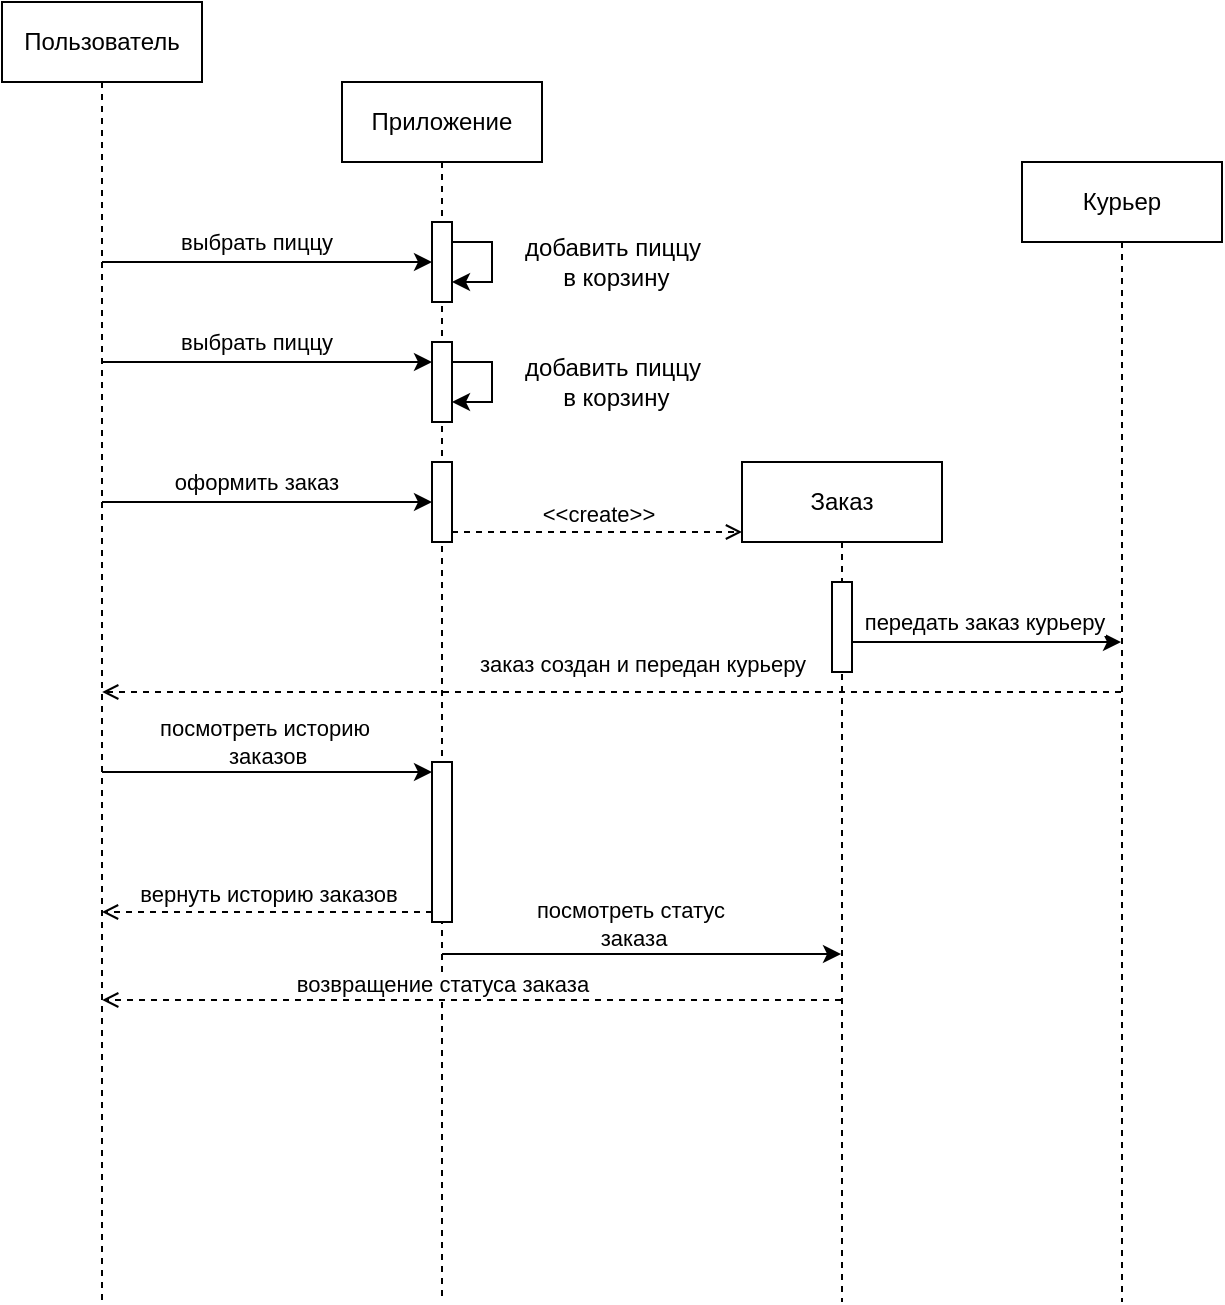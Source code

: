 <mxfile version="24.0.6" type="github">
  <diagram name="Страница — 1" id="hY87scyZslR1d9eWhfrw">
    <mxGraphModel dx="988" dy="543" grid="1" gridSize="10" guides="1" tooltips="1" connect="1" arrows="1" fold="1" page="1" pageScale="1" pageWidth="827" pageHeight="1169" math="0" shadow="0">
      <root>
        <mxCell id="0" />
        <mxCell id="1" parent="0" />
        <mxCell id="UCRyetdWfhHOHcdlKuk4-5" style="edgeStyle=elbowEdgeStyle;rounded=0;orthogonalLoop=1;jettySize=auto;html=1;elbow=vertical;curved=0;" parent="1" source="UCRyetdWfhHOHcdlKuk4-1" target="UCRyetdWfhHOHcdlKuk4-6" edge="1">
          <mxGeometry relative="1" as="geometry" />
        </mxCell>
        <mxCell id="UCRyetdWfhHOHcdlKuk4-7" value="выбрать пиццу" style="edgeLabel;html=1;align=center;verticalAlign=middle;resizable=0;points=[];" parent="UCRyetdWfhHOHcdlKuk4-5" vertex="1" connectable="0">
          <mxGeometry x="-0.243" y="1" relative="1" as="geometry">
            <mxPoint x="14" y="-9" as="offset" />
          </mxGeometry>
        </mxCell>
        <mxCell id="UCRyetdWfhHOHcdlKuk4-1" value="Пользователь" style="shape=umlLifeline;perimeter=lifelinePerimeter;whiteSpace=wrap;html=1;container=1;dropTarget=0;collapsible=0;recursiveResize=0;outlineConnect=0;portConstraint=eastwest;newEdgeStyle={&quot;edgeStyle&quot;:&quot;elbowEdgeStyle&quot;,&quot;elbow&quot;:&quot;vertical&quot;,&quot;curved&quot;:0,&quot;rounded&quot;:0};" parent="1" vertex="1">
          <mxGeometry x="210" y="150" width="100" height="650" as="geometry" />
        </mxCell>
        <mxCell id="UCRyetdWfhHOHcdlKuk4-3" value="Приложение" style="shape=umlLifeline;perimeter=lifelinePerimeter;whiteSpace=wrap;html=1;container=1;dropTarget=0;collapsible=0;recursiveResize=0;outlineConnect=0;portConstraint=eastwest;newEdgeStyle={&quot;edgeStyle&quot;:&quot;elbowEdgeStyle&quot;,&quot;elbow&quot;:&quot;vertical&quot;,&quot;curved&quot;:0,&quot;rounded&quot;:0};" parent="1" vertex="1">
          <mxGeometry x="380" y="190" width="100" height="610" as="geometry" />
        </mxCell>
        <mxCell id="UCRyetdWfhHOHcdlKuk4-6" value="" style="html=1;points=[[0,0,0,0,5],[0,1,0,0,-5],[1,0,0,0,5],[1,1,0,0,-5]];perimeter=orthogonalPerimeter;outlineConnect=0;targetShapes=umlLifeline;portConstraint=eastwest;newEdgeStyle={&quot;curved&quot;:0,&quot;rounded&quot;:0};" parent="UCRyetdWfhHOHcdlKuk4-3" vertex="1">
          <mxGeometry x="45" y="70" width="10" height="40" as="geometry" />
        </mxCell>
        <mxCell id="UCRyetdWfhHOHcdlKuk4-8" style="edgeStyle=orthogonalEdgeStyle;rounded=0;orthogonalLoop=1;jettySize=auto;html=1;curved=0;" parent="UCRyetdWfhHOHcdlKuk4-3" source="UCRyetdWfhHOHcdlKuk4-6" target="UCRyetdWfhHOHcdlKuk4-6" edge="1">
          <mxGeometry relative="1" as="geometry" />
        </mxCell>
        <mxCell id="UCRyetdWfhHOHcdlKuk4-14" value="" style="html=1;points=[[0,0,0,0,5],[0,1,0,0,-5],[1,0,0,0,5],[1,1,0,0,-5]];perimeter=orthogonalPerimeter;outlineConnect=0;targetShapes=umlLifeline;portConstraint=eastwest;newEdgeStyle={&quot;curved&quot;:0,&quot;rounded&quot;:0};" parent="UCRyetdWfhHOHcdlKuk4-3" vertex="1">
          <mxGeometry x="45" y="190" width="10" height="40" as="geometry" />
        </mxCell>
        <mxCell id="r4ULVXh8f3Sc4uGh58wk-1" value="" style="html=1;points=[[0,0,0,0,5],[0,1,0,0,-5],[1,0,0,0,5],[1,1,0,0,-5]];perimeter=orthogonalPerimeter;outlineConnect=0;targetShapes=umlLifeline;portConstraint=eastwest;newEdgeStyle={&quot;curved&quot;:0,&quot;rounded&quot;:0};" vertex="1" parent="UCRyetdWfhHOHcdlKuk4-3">
          <mxGeometry x="45" y="340" width="10" height="80" as="geometry" />
        </mxCell>
        <mxCell id="r4ULVXh8f3Sc4uGh58wk-24" value="" style="html=1;points=[[0,0,0,0,5],[0,1,0,0,-5],[1,0,0,0,5],[1,1,0,0,-5]];perimeter=orthogonalPerimeter;outlineConnect=0;targetShapes=umlLifeline;portConstraint=eastwest;newEdgeStyle={&quot;curved&quot;:0,&quot;rounded&quot;:0};" vertex="1" parent="UCRyetdWfhHOHcdlKuk4-3">
          <mxGeometry x="45" y="130" width="10" height="40" as="geometry" />
        </mxCell>
        <mxCell id="r4ULVXh8f3Sc4uGh58wk-25" style="edgeStyle=orthogonalEdgeStyle;rounded=0;orthogonalLoop=1;jettySize=auto;html=1;curved=0;" edge="1" parent="UCRyetdWfhHOHcdlKuk4-3" source="r4ULVXh8f3Sc4uGh58wk-24" target="r4ULVXh8f3Sc4uGh58wk-24">
          <mxGeometry relative="1" as="geometry" />
        </mxCell>
        <mxCell id="UCRyetdWfhHOHcdlKuk4-4" value="Курьер" style="shape=umlLifeline;perimeter=lifelinePerimeter;whiteSpace=wrap;html=1;container=1;dropTarget=0;collapsible=0;recursiveResize=0;outlineConnect=0;portConstraint=eastwest;newEdgeStyle={&quot;edgeStyle&quot;:&quot;elbowEdgeStyle&quot;,&quot;elbow&quot;:&quot;vertical&quot;,&quot;curved&quot;:0,&quot;rounded&quot;:0};" parent="1" vertex="1">
          <mxGeometry x="720" y="230" width="100" height="570" as="geometry" />
        </mxCell>
        <mxCell id="UCRyetdWfhHOHcdlKuk4-9" value="добавить пиццу&lt;div&gt;&amp;nbsp;в корзину&lt;/div&gt;" style="text;html=1;align=center;verticalAlign=middle;resizable=0;points=[];autosize=1;strokeColor=none;fillColor=none;" parent="1" vertex="1">
          <mxGeometry x="460" y="260" width="110" height="40" as="geometry" />
        </mxCell>
        <mxCell id="UCRyetdWfhHOHcdlKuk4-10" value="Заказ" style="shape=umlLifeline;perimeter=lifelinePerimeter;whiteSpace=wrap;html=1;container=1;dropTarget=0;collapsible=0;recursiveResize=0;outlineConnect=0;portConstraint=eastwest;newEdgeStyle={&quot;edgeStyle&quot;:&quot;elbowEdgeStyle&quot;,&quot;elbow&quot;:&quot;vertical&quot;,&quot;curved&quot;:0,&quot;rounded&quot;:0};" parent="1" vertex="1">
          <mxGeometry x="580" y="380" width="100" height="420" as="geometry" />
        </mxCell>
        <mxCell id="r4ULVXh8f3Sc4uGh58wk-17" value="" style="html=1;points=[[0,0,0,0,5],[0,1,0,0,-5],[1,0,0,0,5],[1,1,0,0,-5]];perimeter=orthogonalPerimeter;outlineConnect=0;targetShapes=umlLifeline;portConstraint=eastwest;newEdgeStyle={&quot;curved&quot;:0,&quot;rounded&quot;:0};" vertex="1" parent="UCRyetdWfhHOHcdlKuk4-10">
          <mxGeometry x="45" y="60" width="10" height="45" as="geometry" />
        </mxCell>
        <mxCell id="UCRyetdWfhHOHcdlKuk4-12" style="edgeStyle=elbowEdgeStyle;rounded=0;orthogonalLoop=1;jettySize=auto;html=1;elbow=vertical;curved=0;" parent="1" target="UCRyetdWfhHOHcdlKuk4-14" edge="1" source="UCRyetdWfhHOHcdlKuk4-1">
          <mxGeometry relative="1" as="geometry">
            <mxPoint x="250.024" y="410" as="sourcePoint" />
            <mxPoint x="430" y="390" as="targetPoint" />
            <Array as="points">
              <mxPoint x="400" y="400" />
              <mxPoint x="390" y="410" />
            </Array>
          </mxGeometry>
        </mxCell>
        <mxCell id="UCRyetdWfhHOHcdlKuk4-13" value="оформить заказ" style="edgeLabel;html=1;align=center;verticalAlign=middle;resizable=0;points=[];" parent="UCRyetdWfhHOHcdlKuk4-12" vertex="1" connectable="0">
          <mxGeometry x="-0.243" y="1" relative="1" as="geometry">
            <mxPoint x="14" y="-9" as="offset" />
          </mxGeometry>
        </mxCell>
        <mxCell id="r4ULVXh8f3Sc4uGh58wk-2" style="edgeStyle=elbowEdgeStyle;rounded=0;orthogonalLoop=1;jettySize=auto;html=1;elbow=vertical;curved=0;entryX=0;entryY=0;entryDx=0;entryDy=5;entryPerimeter=0;" edge="1" parent="1" source="UCRyetdWfhHOHcdlKuk4-1" target="r4ULVXh8f3Sc4uGh58wk-1">
          <mxGeometry relative="1" as="geometry">
            <mxPoint x="190.004" y="490" as="sourcePoint" />
            <mxPoint x="354.98" y="495" as="targetPoint" />
            <Array as="points">
              <mxPoint x="310" y="535" />
              <mxPoint x="229.96" y="510" />
              <mxPoint x="219.96" y="520" />
            </Array>
          </mxGeometry>
        </mxCell>
        <mxCell id="r4ULVXh8f3Sc4uGh58wk-3" value="посмотреть историю&lt;div&gt;&amp;nbsp;заказов&lt;/div&gt;" style="edgeLabel;html=1;align=center;verticalAlign=middle;resizable=0;points=[];" vertex="1" connectable="0" parent="r4ULVXh8f3Sc4uGh58wk-2">
          <mxGeometry x="-0.243" y="1" relative="1" as="geometry">
            <mxPoint x="18" y="-14" as="offset" />
          </mxGeometry>
        </mxCell>
        <mxCell id="r4ULVXh8f3Sc4uGh58wk-5" value="&amp;lt;&amp;lt;create&amp;gt;&amp;gt;" style="html=1;verticalAlign=bottom;labelBackgroundColor=none;endArrow=open;endFill=0;dashed=1;rounded=0;exitX=1;exitY=1;exitDx=0;exitDy=-5;exitPerimeter=0;" edge="1" parent="1" source="UCRyetdWfhHOHcdlKuk4-14">
          <mxGeometry x="0.001" width="160" relative="1" as="geometry">
            <mxPoint x="445" y="415" as="sourcePoint" />
            <mxPoint x="580" y="415" as="targetPoint" />
            <mxPoint as="offset" />
          </mxGeometry>
        </mxCell>
        <mxCell id="r4ULVXh8f3Sc4uGh58wk-6" value="вернуть историю заказов" style="html=1;verticalAlign=bottom;labelBackgroundColor=none;endArrow=open;endFill=0;dashed=1;rounded=0;exitX=0;exitY=1;exitDx=0;exitDy=-5;exitPerimeter=0;" edge="1" parent="1" source="r4ULVXh8f3Sc4uGh58wk-1" target="UCRyetdWfhHOHcdlKuk4-1">
          <mxGeometry x="0.001" width="160" relative="1" as="geometry">
            <mxPoint x="280" y="550" as="sourcePoint" />
            <mxPoint x="425" y="550" as="targetPoint" />
            <mxPoint as="offset" />
          </mxGeometry>
        </mxCell>
        <mxCell id="r4ULVXh8f3Sc4uGh58wk-7" style="edgeStyle=elbowEdgeStyle;rounded=0;orthogonalLoop=1;jettySize=auto;html=1;elbow=vertical;curved=0;" edge="1" parent="1">
          <mxGeometry relative="1" as="geometry">
            <mxPoint x="430.024" y="626" as="sourcePoint" />
            <mxPoint x="629.5" y="626" as="targetPoint" />
            <Array as="points">
              <mxPoint x="500" y="626" />
              <mxPoint x="352" y="650" />
              <mxPoint x="412" y="670" />
              <mxPoint x="402" y="680" />
            </Array>
          </mxGeometry>
        </mxCell>
        <mxCell id="r4ULVXh8f3Sc4uGh58wk-8" value="посмотреть статус&lt;div&gt;&amp;nbsp;заказа&lt;/div&gt;" style="edgeLabel;html=1;align=center;verticalAlign=middle;resizable=0;points=[];" vertex="1" connectable="0" parent="r4ULVXh8f3Sc4uGh58wk-7">
          <mxGeometry x="-0.243" y="1" relative="1" as="geometry">
            <mxPoint x="18" y="-14" as="offset" />
          </mxGeometry>
        </mxCell>
        <mxCell id="r4ULVXh8f3Sc4uGh58wk-9" value="заказ создан и передан курьеру" style="html=1;verticalAlign=bottom;labelBackgroundColor=default;endArrow=open;endFill=0;dashed=1;rounded=0;" edge="1" parent="1">
          <mxGeometry x="-0.06" y="-5" width="160" relative="1" as="geometry">
            <mxPoint x="769.5" y="495" as="sourcePoint" />
            <mxPoint x="260.1" y="495" as="targetPoint" />
            <mxPoint as="offset" />
          </mxGeometry>
        </mxCell>
        <mxCell id="r4ULVXh8f3Sc4uGh58wk-11" value="возвращение статуса заказа" style="html=1;verticalAlign=bottom;labelBackgroundColor=default;endArrow=open;endFill=0;dashed=1;rounded=0;" edge="1" parent="1">
          <mxGeometry x="0.08" y="1" width="160" relative="1" as="geometry">
            <mxPoint x="629.5" y="649" as="sourcePoint" />
            <mxPoint x="260.1" y="649" as="targetPoint" />
            <mxPoint as="offset" />
          </mxGeometry>
        </mxCell>
        <mxCell id="r4ULVXh8f3Sc4uGh58wk-18" style="edgeStyle=elbowEdgeStyle;rounded=0;orthogonalLoop=1;jettySize=auto;html=1;elbow=vertical;curved=0;exitX=1;exitY=0;exitDx=0;exitDy=5;exitPerimeter=0;" edge="1" parent="1" source="r4ULVXh8f3Sc4uGh58wk-17" target="UCRyetdWfhHOHcdlKuk4-4">
          <mxGeometry relative="1" as="geometry">
            <mxPoint x="672.514" y="470" as="sourcePoint" />
            <mxPoint x="867.49" y="470" as="targetPoint" />
            <Array as="points">
              <mxPoint x="772.49" y="470" />
              <mxPoint x="698.49" y="497.76" />
            </Array>
          </mxGeometry>
        </mxCell>
        <mxCell id="r4ULVXh8f3Sc4uGh58wk-19" value="передать заказ курьеру" style="edgeLabel;html=1;align=center;verticalAlign=middle;resizable=0;points=[];" vertex="1" connectable="0" parent="r4ULVXh8f3Sc4uGh58wk-18">
          <mxGeometry x="-0.243" y="1" relative="1" as="geometry">
            <mxPoint x="30" y="-9" as="offset" />
          </mxGeometry>
        </mxCell>
        <mxCell id="r4ULVXh8f3Sc4uGh58wk-22" style="edgeStyle=elbowEdgeStyle;rounded=0;orthogonalLoop=1;jettySize=auto;html=1;elbow=vertical;curved=0;" edge="1" parent="1" target="r4ULVXh8f3Sc4uGh58wk-24">
          <mxGeometry relative="1" as="geometry">
            <mxPoint x="260.27" y="330" as="sourcePoint" />
            <mxPoint x="423.43" y="330.28" as="targetPoint" />
            <Array as="points">
              <mxPoint x="423" y="330" />
            </Array>
          </mxGeometry>
        </mxCell>
        <mxCell id="r4ULVXh8f3Sc4uGh58wk-23" value="выбрать пиццу" style="edgeLabel;html=1;align=center;verticalAlign=middle;resizable=0;points=[];" vertex="1" connectable="0" parent="r4ULVXh8f3Sc4uGh58wk-22">
          <mxGeometry x="-0.243" y="1" relative="1" as="geometry">
            <mxPoint x="14" y="-9" as="offset" />
          </mxGeometry>
        </mxCell>
        <mxCell id="r4ULVXh8f3Sc4uGh58wk-26" value="добавить пиццу&lt;div&gt;&amp;nbsp;в корзину&lt;/div&gt;" style="text;html=1;align=center;verticalAlign=middle;resizable=0;points=[];autosize=1;strokeColor=none;fillColor=none;" vertex="1" parent="1">
          <mxGeometry x="460" y="320" width="110" height="40" as="geometry" />
        </mxCell>
      </root>
    </mxGraphModel>
  </diagram>
</mxfile>
